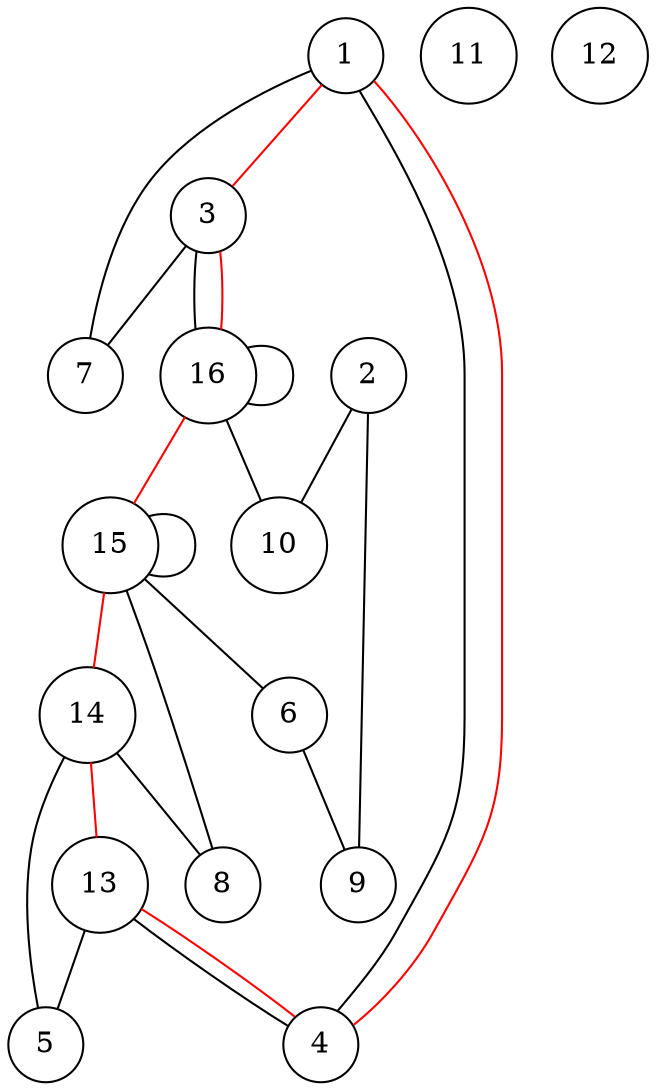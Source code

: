 graph ulysses16 {
	node [shape=circle fillcolor=white]
	1 [ pos = "24.360902,7.669173!"]
	2 [ pos = "25.823430,10.419597!"]
	3 [ pos = "26.252729,-3.790929!"]
	4 [ pos = "26.383701,16.822702!"]
	5 [ pos = "27.293233,11.038079!"]
	6 [ pos = "27.300509,14.872666!"]
	7 [ pos = "27.329614,8.869755!"]
	8 [ pos = "27.758913,11.169052!"]
	9 [ pos = "27.824400,14.858113!"]
	10 [ pos = "27.955372,9.539171!"]
	11 [ pos = "27.991754,11.008974!"]
	12 [ pos = "28.639340,14.232355!"]
	13 [ pos = "28.792142,19.027407!"]
	14 [ pos = "29.512491,18.423478!"]
	15 [ pos = "29.956342,9.495513!"]
	16 [ pos = "30.000000,6.621392!"]

	1 -- 7 [color = black]
	3 -- 16 [color = black]
	16 -- 10 [color = black]
	15 -- 8 [color = black]
	14 -- 5 [color = black]
	13 -- 4 [color = black]
	4 -- 1 [color = black]
	16 -- 16 [color = black]
	15 -- 15 [color = black]
	15 -- 6 [color = black]
	2 -- 9 [color = black]
	6 -- 9 [color = black]
	13 -- 5 [color = black]
	2 -- 10 [color = black]
	14 -- 8 [color = black]
	3 -- 7 [color = black]
	1 -- 3 [color = red]
	3 -- 16 [color = red]
	16 -- 15 [color = red]
	15 -- 14 [color = red]
	14 -- 13 [color = red]
	13 -- 4 [color = red]
	4 -- 1 [color = red]
}